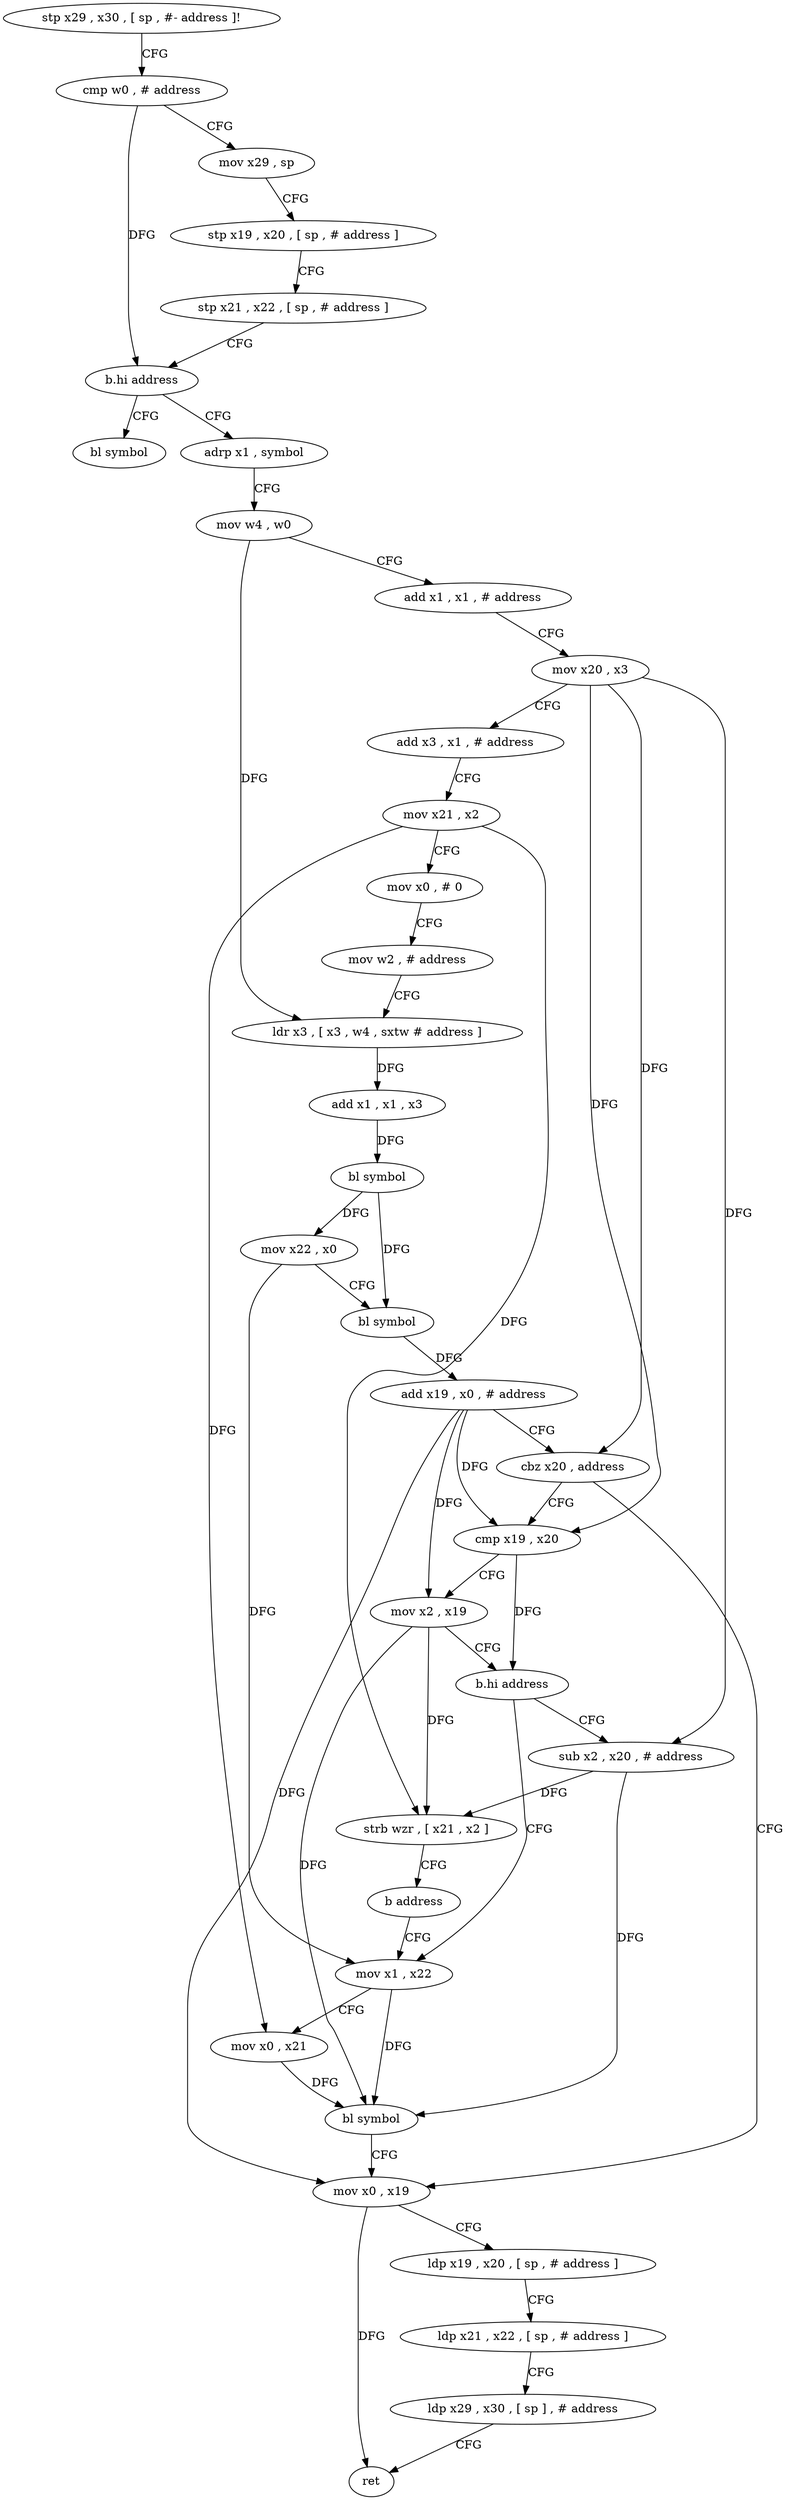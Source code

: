 digraph "func" {
"4282568" [label = "stp x29 , x30 , [ sp , #- address ]!" ]
"4282572" [label = "cmp w0 , # address" ]
"4282576" [label = "mov x29 , sp" ]
"4282580" [label = "stp x19 , x20 , [ sp , # address ]" ]
"4282584" [label = "stp x21 , x22 , [ sp , # address ]" ]
"4282588" [label = "b.hi address" ]
"4282696" [label = "bl symbol" ]
"4282592" [label = "adrp x1 , symbol" ]
"4282596" [label = "mov w4 , w0" ]
"4282600" [label = "add x1 , x1 , # address" ]
"4282604" [label = "mov x20 , x3" ]
"4282608" [label = "add x3 , x1 , # address" ]
"4282612" [label = "mov x21 , x2" ]
"4282616" [label = "mov x0 , # 0" ]
"4282620" [label = "mov w2 , # address" ]
"4282624" [label = "ldr x3 , [ x3 , w4 , sxtw # address ]" ]
"4282628" [label = "add x1 , x1 , x3" ]
"4282632" [label = "bl symbol" ]
"4282636" [label = "mov x22 , x0" ]
"4282640" [label = "bl symbol" ]
"4282644" [label = "add x19 , x0 , # address" ]
"4282648" [label = "cbz x20 , address" ]
"4282676" [label = "mov x0 , x19" ]
"4282652" [label = "cmp x19 , x20" ]
"4282680" [label = "ldp x19 , x20 , [ sp , # address ]" ]
"4282684" [label = "ldp x21 , x22 , [ sp , # address ]" ]
"4282688" [label = "ldp x29 , x30 , [ sp ] , # address" ]
"4282692" [label = "ret" ]
"4282656" [label = "mov x2 , x19" ]
"4282660" [label = "b.hi address" ]
"4282704" [label = "sub x2 , x20 , # address" ]
"4282664" [label = "mov x1 , x22" ]
"4282708" [label = "strb wzr , [ x21 , x2 ]" ]
"4282712" [label = "b address" ]
"4282668" [label = "mov x0 , x21" ]
"4282672" [label = "bl symbol" ]
"4282568" -> "4282572" [ label = "CFG" ]
"4282572" -> "4282576" [ label = "CFG" ]
"4282572" -> "4282588" [ label = "DFG" ]
"4282576" -> "4282580" [ label = "CFG" ]
"4282580" -> "4282584" [ label = "CFG" ]
"4282584" -> "4282588" [ label = "CFG" ]
"4282588" -> "4282696" [ label = "CFG" ]
"4282588" -> "4282592" [ label = "CFG" ]
"4282592" -> "4282596" [ label = "CFG" ]
"4282596" -> "4282600" [ label = "CFG" ]
"4282596" -> "4282624" [ label = "DFG" ]
"4282600" -> "4282604" [ label = "CFG" ]
"4282604" -> "4282608" [ label = "CFG" ]
"4282604" -> "4282648" [ label = "DFG" ]
"4282604" -> "4282652" [ label = "DFG" ]
"4282604" -> "4282704" [ label = "DFG" ]
"4282608" -> "4282612" [ label = "CFG" ]
"4282612" -> "4282616" [ label = "CFG" ]
"4282612" -> "4282708" [ label = "DFG" ]
"4282612" -> "4282668" [ label = "DFG" ]
"4282616" -> "4282620" [ label = "CFG" ]
"4282620" -> "4282624" [ label = "CFG" ]
"4282624" -> "4282628" [ label = "DFG" ]
"4282628" -> "4282632" [ label = "DFG" ]
"4282632" -> "4282636" [ label = "DFG" ]
"4282632" -> "4282640" [ label = "DFG" ]
"4282636" -> "4282640" [ label = "CFG" ]
"4282636" -> "4282664" [ label = "DFG" ]
"4282640" -> "4282644" [ label = "DFG" ]
"4282644" -> "4282648" [ label = "CFG" ]
"4282644" -> "4282676" [ label = "DFG" ]
"4282644" -> "4282652" [ label = "DFG" ]
"4282644" -> "4282656" [ label = "DFG" ]
"4282648" -> "4282676" [ label = "CFG" ]
"4282648" -> "4282652" [ label = "CFG" ]
"4282676" -> "4282680" [ label = "CFG" ]
"4282676" -> "4282692" [ label = "DFG" ]
"4282652" -> "4282656" [ label = "CFG" ]
"4282652" -> "4282660" [ label = "DFG" ]
"4282680" -> "4282684" [ label = "CFG" ]
"4282684" -> "4282688" [ label = "CFG" ]
"4282688" -> "4282692" [ label = "CFG" ]
"4282656" -> "4282660" [ label = "CFG" ]
"4282656" -> "4282708" [ label = "DFG" ]
"4282656" -> "4282672" [ label = "DFG" ]
"4282660" -> "4282704" [ label = "CFG" ]
"4282660" -> "4282664" [ label = "CFG" ]
"4282704" -> "4282708" [ label = "DFG" ]
"4282704" -> "4282672" [ label = "DFG" ]
"4282664" -> "4282668" [ label = "CFG" ]
"4282664" -> "4282672" [ label = "DFG" ]
"4282708" -> "4282712" [ label = "CFG" ]
"4282712" -> "4282664" [ label = "CFG" ]
"4282668" -> "4282672" [ label = "DFG" ]
"4282672" -> "4282676" [ label = "CFG" ]
}
